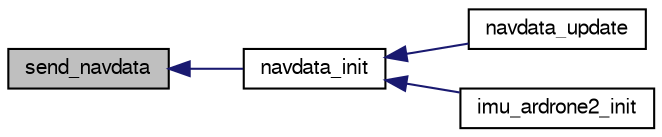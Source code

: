 digraph "send_navdata"
{
  edge [fontname="FreeSans",fontsize="10",labelfontname="FreeSans",labelfontsize="10"];
  node [fontname="FreeSans",fontsize="10",shape=record];
  rankdir="LR";
  Node1 [label="send_navdata",height=0.2,width=0.4,color="black", fillcolor="grey75", style="filled", fontcolor="black"];
  Node1 -> Node2 [dir="back",color="midnightblue",fontsize="10",style="solid",fontname="FreeSans"];
  Node2 [label="navdata_init",height=0.2,width=0.4,color="black", fillcolor="white", style="filled",URL="$navdata_8h.html#a74e54d7069f2ba9c8f52b8be02c16d3f",tooltip="Initialize the navdata board. "];
  Node2 -> Node3 [dir="back",color="midnightblue",fontsize="10",style="solid",fontname="FreeSans"];
  Node3 [label="navdata_update",height=0.2,width=0.4,color="black", fillcolor="white", style="filled",URL="$navdata_8h.html#aded131295af4c39b10199bae2e560438",tooltip="Update the navdata (event loop) "];
  Node2 -> Node4 [dir="back",color="midnightblue",fontsize="10",style="solid",fontname="FreeSans"];
  Node4 [label="imu_ardrone2_init",height=0.2,width=0.4,color="black", fillcolor="white", style="filled",URL="$imu__ardrone2_8h.html#a64ed917b58febc5528b575b56549c9a4"];
}
